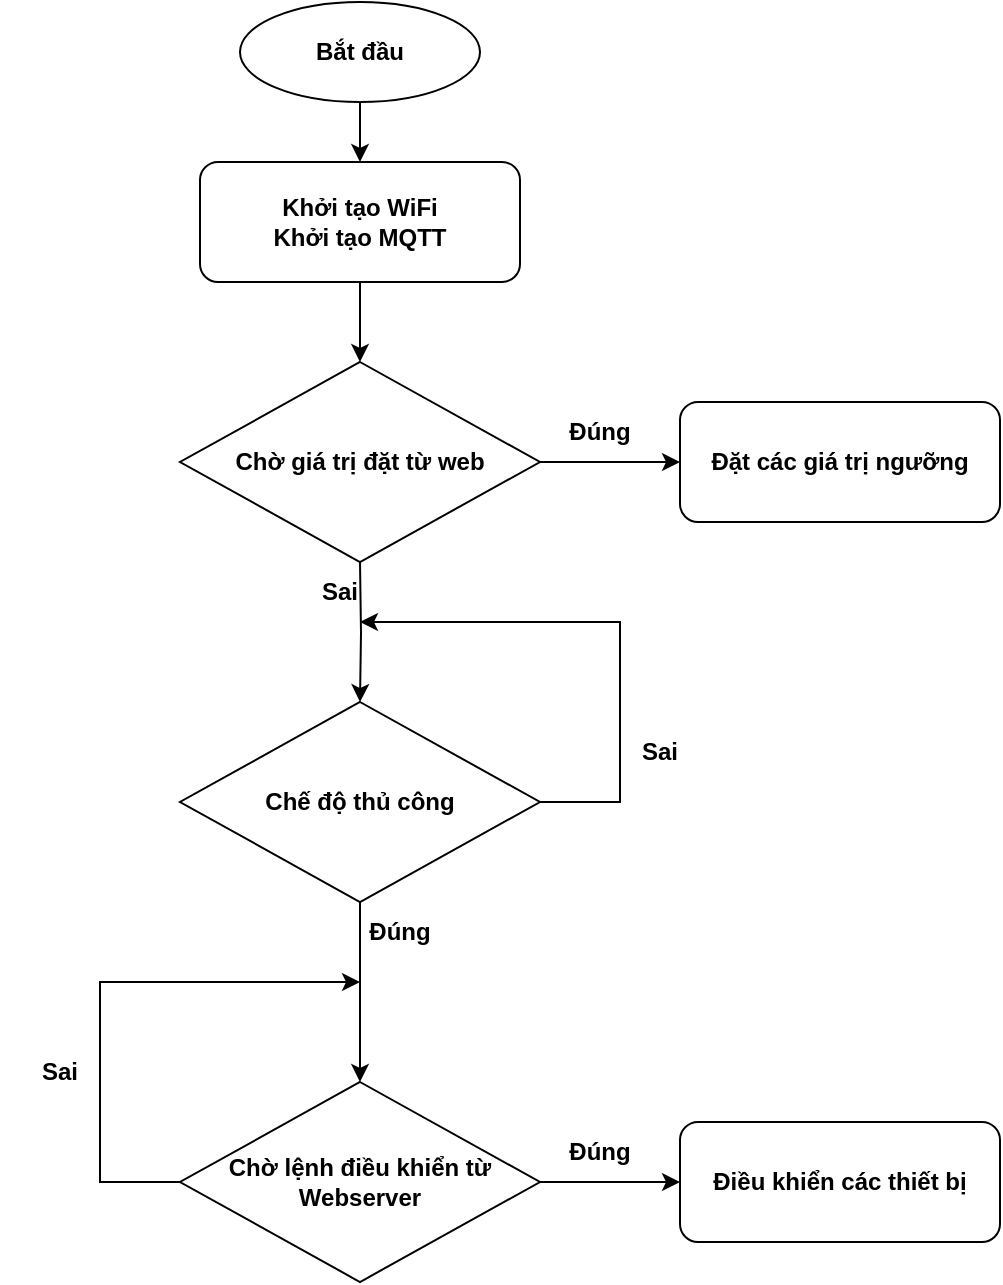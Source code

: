<mxfile version="18.0.7" type="device"><diagram id="12dAE45PzqvRH9dyjK3I" name="Page-1"><mxGraphModel dx="1128" dy="586" grid="1" gridSize="10" guides="1" tooltips="1" connect="1" arrows="1" fold="1" page="1" pageScale="1" pageWidth="850" pageHeight="1100" math="0" shadow="0"><root><mxCell id="0"/><mxCell id="1" parent="0"/><mxCell id="-Phc89BCnqamWrfpkmdS-3" style="edgeStyle=orthogonalEdgeStyle;rounded=0;orthogonalLoop=1;jettySize=auto;html=1;fontStyle=1" edge="1" parent="1" source="-Phc89BCnqamWrfpkmdS-1"><mxGeometry relative="1" as="geometry"><mxPoint x="320" y="130" as="targetPoint"/></mxGeometry></mxCell><mxCell id="-Phc89BCnqamWrfpkmdS-1" value="Bắt đầu" style="ellipse;whiteSpace=wrap;html=1;fontStyle=1" vertex="1" parent="1"><mxGeometry x="260" y="50" width="120" height="50" as="geometry"/></mxCell><mxCell id="-Phc89BCnqamWrfpkmdS-6" style="edgeStyle=orthogonalEdgeStyle;rounded=0;orthogonalLoop=1;jettySize=auto;html=1;fontStyle=1;entryX=0.5;entryY=0;entryDx=0;entryDy=0;" edge="1" parent="1" source="-Phc89BCnqamWrfpkmdS-2" target="-Phc89BCnqamWrfpkmdS-10"><mxGeometry relative="1" as="geometry"><mxPoint x="320" y="220" as="targetPoint"/></mxGeometry></mxCell><mxCell id="-Phc89BCnqamWrfpkmdS-2" value="Khởi tạo WiFi&lt;br&gt;Khởi tạo MQTT" style="rounded=1;whiteSpace=wrap;html=1;align=center;fontStyle=1" vertex="1" parent="1"><mxGeometry x="240" y="130" width="160" height="60" as="geometry"/></mxCell><mxCell id="-Phc89BCnqamWrfpkmdS-26" style="edgeStyle=orthogonalEdgeStyle;rounded=0;orthogonalLoop=1;jettySize=auto;html=1;entryX=0.5;entryY=0;entryDx=0;entryDy=0;" edge="1" parent="1" source="-Phc89BCnqamWrfpkmdS-7" target="-Phc89BCnqamWrfpkmdS-27"><mxGeometry relative="1" as="geometry"><mxPoint x="320" y="540" as="targetPoint"/></mxGeometry></mxCell><mxCell id="-Phc89BCnqamWrfpkmdS-35" style="edgeStyle=orthogonalEdgeStyle;rounded=0;orthogonalLoop=1;jettySize=auto;html=1;" edge="1" parent="1" source="-Phc89BCnqamWrfpkmdS-7"><mxGeometry relative="1" as="geometry"><mxPoint x="320" y="360" as="targetPoint"/><Array as="points"><mxPoint x="450" y="450"/><mxPoint x="450" y="360"/></Array></mxGeometry></mxCell><mxCell id="-Phc89BCnqamWrfpkmdS-7" value="Chế độ thủ công" style="rhombus;whiteSpace=wrap;html=1;fontStyle=1" vertex="1" parent="1"><mxGeometry x="230" y="400" width="180" height="100" as="geometry"/></mxCell><mxCell id="-Phc89BCnqamWrfpkmdS-9" style="edgeStyle=orthogonalEdgeStyle;rounded=0;orthogonalLoop=1;jettySize=auto;html=1;fontStyle=1;entryX=0.5;entryY=0;entryDx=0;entryDy=0;" edge="1" parent="1" target="-Phc89BCnqamWrfpkmdS-7"><mxGeometry relative="1" as="geometry"><mxPoint x="320" y="330" as="sourcePoint"/><mxPoint x="320" y="370" as="targetPoint"/></mxGeometry></mxCell><mxCell id="-Phc89BCnqamWrfpkmdS-19" style="edgeStyle=orthogonalEdgeStyle;rounded=0;orthogonalLoop=1;jettySize=auto;html=1;" edge="1" parent="1" source="-Phc89BCnqamWrfpkmdS-10"><mxGeometry relative="1" as="geometry"><mxPoint x="480" y="280" as="targetPoint"/></mxGeometry></mxCell><mxCell id="-Phc89BCnqamWrfpkmdS-10" value="Chờ giá trị đặt từ web" style="rhombus;whiteSpace=wrap;html=1;fontStyle=1" vertex="1" parent="1"><mxGeometry x="230" y="230" width="180" height="100" as="geometry"/></mxCell><mxCell id="-Phc89BCnqamWrfpkmdS-16" value="Sai" style="text;html=1;strokeColor=none;fillColor=none;align=center;verticalAlign=middle;whiteSpace=wrap;rounded=0;fontStyle=1" vertex="1" parent="1"><mxGeometry x="140" y="570" width="60" height="30" as="geometry"/></mxCell><mxCell id="-Phc89BCnqamWrfpkmdS-17" value="Đúng" style="text;html=1;strokeColor=none;fillColor=none;align=center;verticalAlign=middle;whiteSpace=wrap;rounded=0;fontStyle=1" vertex="1" parent="1"><mxGeometry x="410" y="250" width="60" height="30" as="geometry"/></mxCell><mxCell id="-Phc89BCnqamWrfpkmdS-20" value="Đặt các giá trị ngưỡng" style="rounded=1;whiteSpace=wrap;html=1;align=center;fontStyle=1" vertex="1" parent="1"><mxGeometry x="480" y="250" width="160" height="60" as="geometry"/></mxCell><mxCell id="-Phc89BCnqamWrfpkmdS-21" value="Sai" style="text;html=1;strokeColor=none;fillColor=none;align=center;verticalAlign=middle;whiteSpace=wrap;rounded=0;fontStyle=1" vertex="1" parent="1"><mxGeometry x="280" y="330" width="60" height="30" as="geometry"/></mxCell><mxCell id="-Phc89BCnqamWrfpkmdS-23" value="Đúng" style="text;html=1;strokeColor=none;fillColor=none;align=center;verticalAlign=middle;whiteSpace=wrap;rounded=0;fontStyle=1" vertex="1" parent="1"><mxGeometry x="310" y="500" width="60" height="30" as="geometry"/></mxCell><mxCell id="-Phc89BCnqamWrfpkmdS-31" style="edgeStyle=orthogonalEdgeStyle;rounded=0;orthogonalLoop=1;jettySize=auto;html=1;" edge="1" parent="1" source="-Phc89BCnqamWrfpkmdS-27"><mxGeometry relative="1" as="geometry"><mxPoint x="320" y="540" as="targetPoint"/><Array as="points"><mxPoint x="190" y="640"/><mxPoint x="190" y="540"/></Array></mxGeometry></mxCell><mxCell id="-Phc89BCnqamWrfpkmdS-27" value="Chờ lệnh điều khiển từ Webserver" style="rhombus;whiteSpace=wrap;html=1;fontStyle=1" vertex="1" parent="1"><mxGeometry x="230" y="590" width="180" height="100" as="geometry"/></mxCell><mxCell id="-Phc89BCnqamWrfpkmdS-28" style="edgeStyle=orthogonalEdgeStyle;rounded=0;orthogonalLoop=1;jettySize=auto;html=1;" edge="1" parent="1"><mxGeometry relative="1" as="geometry"><mxPoint x="480" y="640" as="targetPoint"/><mxPoint x="410" y="640" as="sourcePoint"/></mxGeometry></mxCell><mxCell id="-Phc89BCnqamWrfpkmdS-29" value="Đúng" style="text;html=1;strokeColor=none;fillColor=none;align=center;verticalAlign=middle;whiteSpace=wrap;rounded=0;fontStyle=1" vertex="1" parent="1"><mxGeometry x="410" y="610" width="60" height="30" as="geometry"/></mxCell><mxCell id="-Phc89BCnqamWrfpkmdS-30" value="Điều khiển các thiết bị" style="rounded=1;whiteSpace=wrap;html=1;align=center;fontStyle=1" vertex="1" parent="1"><mxGeometry x="480" y="610" width="160" height="60" as="geometry"/></mxCell><mxCell id="-Phc89BCnqamWrfpkmdS-32" value="Sai" style="text;html=1;strokeColor=none;fillColor=none;align=center;verticalAlign=middle;whiteSpace=wrap;rounded=0;fontStyle=1" vertex="1" parent="1"><mxGeometry x="440" y="410" width="60" height="30" as="geometry"/></mxCell></root></mxGraphModel></diagram></mxfile>